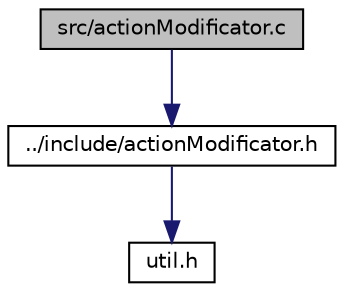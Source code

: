 digraph "src/actionModificator.c"
{
 // LATEX_PDF_SIZE
  edge [fontname="Helvetica",fontsize="10",labelfontname="Helvetica",labelfontsize="10"];
  node [fontname="Helvetica",fontsize="10",shape=record];
  Node1 [label="src/actionModificator.c",height=0.2,width=0.4,color="black", fillcolor="grey75", style="filled", fontcolor="black",tooltip="This file contains the functions used to modify the action."];
  Node1 -> Node2 [color="midnightblue",fontsize="10",style="solid",fontname="Helvetica"];
  Node2 [label="../include/actionModificator.h",height=0.2,width=0.4,color="black", fillcolor="white", style="filled",URL="$actionModificator_8h.html",tooltip="This file contains the prototypes used to modify the action."];
  Node2 -> Node3 [color="midnightblue",fontsize="10",style="solid",fontname="Helvetica"];
  Node3 [label="util.h",height=0.2,width=0.4,color="black", fillcolor="white", style="filled",URL="$util_8h.html",tooltip="This file is for util type declaration."];
}
